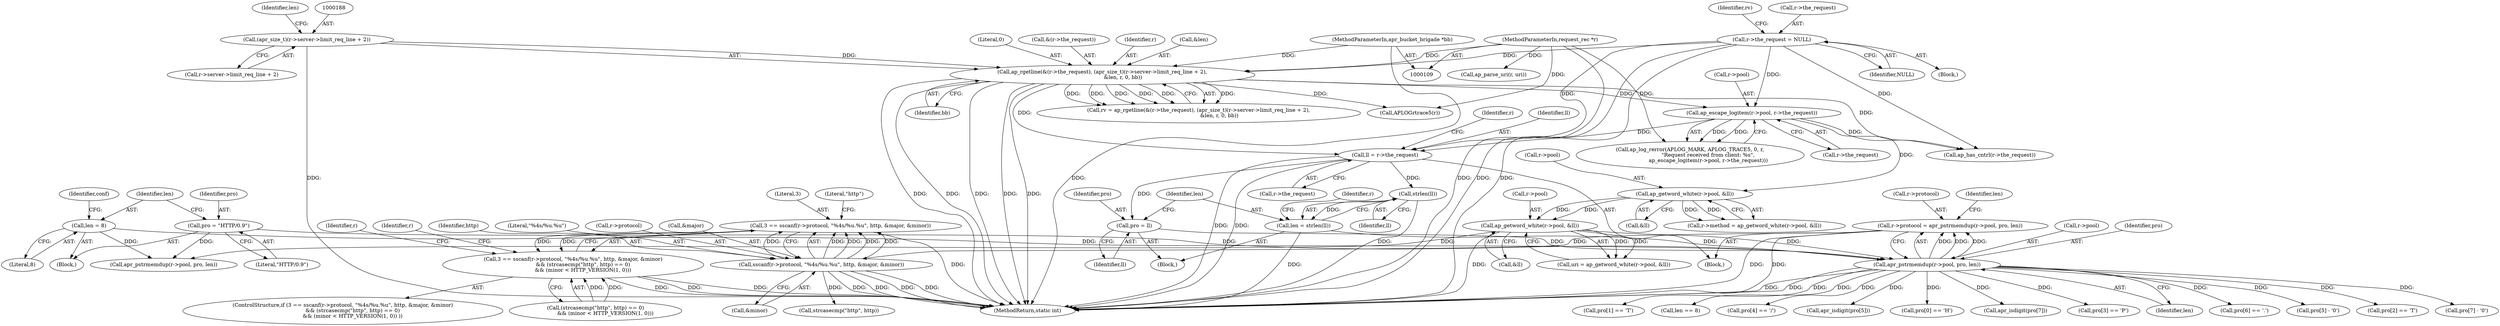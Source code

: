 digraph "0_httpd_6a974059190b8a0c7e499f4ab12fe108127099cb@API" {
"1000508" [label="(Call,3 == sscanf(r->protocol, \"%4s/%u.%u\", http, &major, &minor))"];
"1000510" [label="(Call,sscanf(r->protocol, \"%4s/%u.%u\", http, &major, &minor))"];
"1000415" [label="(Call,r->protocol = apr_pstrmemdup(r->pool, pro, len))"];
"1000419" [label="(Call,apr_pstrmemdup(r->pool, pro, len))"];
"1000305" [label="(Call,ap_getword_white(r->pool, &ll))"];
"1000297" [label="(Call,ap_getword_white(r->pool, &ll))"];
"1000276" [label="(Call,ap_escape_logitem(r->pool, r->the_request))"];
"1000175" [label="(Call,r->the_request = NULL)"];
"1000182" [label="(Call,ap_rgetline(&(r->the_request), (apr_size_t)(r->server->limit_req_line + 2),\n                         &len, r, 0, bb))"];
"1000187" [label="(Call,(apr_size_t)(r->server->limit_req_line + 2))"];
"1000110" [label="(MethodParameterIn,request_rec *r)"];
"1000111" [label="(MethodParameterIn,apr_bucket_brigade *bb)"];
"1000352" [label="(Call,pro = ll)"];
"1000288" [label="(Call,ll = r->the_request)"];
"1000366" [label="(Call,pro = \"HTTP/0.9\")"];
"1000355" [label="(Call,len = strlen(ll))"];
"1000357" [label="(Call,strlen(ll))"];
"1000369" [label="(Call,len = 8)"];
"1000507" [label="(Call,3 == sscanf(r->protocol, \"%4s/%u.%u\", http, &major, &minor)\n            && (strcasecmp(\"http\", http) == 0)\n            && (minor < HTTP_VERSION(1, 0)))"];
"1000388" [label="(Call,apr_pstrmemdup(r->pool, pro, len))"];
"1000443" [label="(Call,pro[2] == 'T')"];
"1000523" [label="(Literal,\"http\")"];
"1000277" [label="(Call,r->pool)"];
"1000420" [label="(Call,r->pool)"];
"1000507" [label="(Call,3 == sscanf(r->protocol, \"%4s/%u.%u\", http, &major, &minor)\n            && (strcasecmp(\"http\", http) == 0)\n            && (minor < HTTP_VERSION(1, 0)))"];
"1000367" [label="(Identifier,pro)"];
"1000416" [label="(Call,r->protocol)"];
"1000357" [label="(Call,strlen(ll))"];
"1000187" [label="(Call,(apr_size_t)(r->server->limit_req_line + 2))"];
"1000417" [label="(Identifier,r)"];
"1000369" [label="(Call,len = 8)"];
"1000183" [label="(Call,&(r->the_request))"];
"1000510" [label="(Call,sscanf(r->protocol, \"%4s/%u.%u\", http, &major, &minor))"];
"1000428" [label="(Identifier,len)"];
"1000375" [label="(Identifier,conf)"];
"1000301" [label="(Call,&ll)"];
"1000175" [label="(Call,r->the_request = NULL)"];
"1000371" [label="(Literal,8)"];
"1000298" [label="(Call,r->pool)"];
"1000180" [label="(Call,rv = ap_rgetline(&(r->the_request), (apr_size_t)(r->server->limit_req_line + 2),\n                         &len, r, 0, bb))"];
"1000297" [label="(Call,ap_getword_white(r->pool, &ll))"];
"1000355" [label="(Call,len = strlen(ll))"];
"1000506" [label="(ControlStructure,if (3 == sscanf(r->protocol, \"%4s/%u.%u\", http, &major, &minor)\n            && (strcasecmp(\"http\", http) == 0)\n            && (minor < HTTP_VERSION(1, 0)) ))"];
"1000179" [label="(Identifier,NULL)"];
"1000486" [label="(Call,pro[7] - '0')"];
"1000181" [label="(Identifier,rv)"];
"1000270" [label="(Call,ap_log_rerror(APLOG_MARK, APLOG_TRACE5, 0, r,\n                      \"Request received from client: %s\",\n                      ap_escape_logitem(r->pool, r->the_request)))"];
"1000339" [label="(Call,ap_parse_uri(r, uri))"];
"1000199" [label="(Literal,0)"];
"1000423" [label="(Identifier,pro)"];
"1000173" [label="(Block,)"];
"1000520" [label="(Call,(strcasecmp(\"http\", http) == 0)\n            && (minor < HTTP_VERSION(1, 0)))"];
"1000366" [label="(Call,pro = \"HTTP/0.9\")"];
"1000424" [label="(Identifier,len)"];
"1000198" [label="(Identifier,r)"];
"1000415" [label="(Call,r->protocol = apr_pstrmemdup(r->pool, pro, len))"];
"1000419" [label="(Call,apr_pstrmemdup(r->pool, pro, len))"];
"1000189" [label="(Call,r->server->limit_req_line + 2)"];
"1000306" [label="(Call,r->pool)"];
"1000352" [label="(Call,pro = ll)"];
"1000437" [label="(Call,pro[1] == 'T')"];
"1000635" [label="(MethodReturn,static int)"];
"1000303" [label="(Call,uri = ap_getword_white(r->pool, &ll))"];
"1000511" [label="(Call,r->protocol)"];
"1000543" [label="(Identifier,r)"];
"1000305" [label="(Call,ap_getword_white(r->pool, &ll))"];
"1000427" [label="(Call,len == 8)"];
"1000267" [label="(Call,APLOGrtrace5(r))"];
"1000455" [label="(Call,pro[4] == '/')"];
"1000461" [label="(Call,apr_isdigit(pro[5]))"];
"1000200" [label="(Identifier,bb)"];
"1000309" [label="(Call,&ll)"];
"1000534" [label="(Identifier,r)"];
"1000110" [label="(MethodParameterIn,request_rec *r)"];
"1000197" [label="(Identifier,len)"];
"1000176" [label="(Call,r->the_request)"];
"1000431" [label="(Call,pro[0] == 'H')"];
"1000290" [label="(Call,r->the_request)"];
"1000112" [label="(Block,)"];
"1000522" [label="(Call,strcasecmp(\"http\", http))"];
"1000516" [label="(Call,&major)"];
"1000346" [label="(Block,)"];
"1000518" [label="(Call,&minor)"];
"1000196" [label="(Call,&len)"];
"1000293" [label="(Call,r->method = ap_getword_white(r->pool, &ll))"];
"1000471" [label="(Call,apr_isdigit(pro[7]))"];
"1000449" [label="(Call,pro[3] == 'P')"];
"1000276" [label="(Call,ap_escape_logitem(r->pool, r->the_request))"];
"1000288" [label="(Call,ll = r->the_request)"];
"1000289" [label="(Identifier,ll)"];
"1000280" [label="(Call,r->the_request)"];
"1000368" [label="(Literal,\"HTTP/0.9\")"];
"1000509" [label="(Literal,3)"];
"1000295" [label="(Identifier,r)"];
"1000354" [label="(Identifier,ll)"];
"1000182" [label="(Call,ap_rgetline(&(r->the_request), (apr_size_t)(r->server->limit_req_line + 2),\n                         &len, r, 0, bb))"];
"1000514" [label="(Literal,\"%4s/%u.%u\")"];
"1000508" [label="(Call,3 == sscanf(r->protocol, \"%4s/%u.%u\", http, &major, &minor))"];
"1000466" [label="(Call,pro[6] == '.')"];
"1000515" [label="(Identifier,http)"];
"1000370" [label="(Identifier,len)"];
"1000356" [label="(Identifier,len)"];
"1000111" [label="(MethodParameterIn,apr_bucket_brigade *bb)"];
"1000358" [label="(Identifier,ll)"];
"1000556" [label="(Call,ap_has_cntrl(r->the_request))"];
"1000360" [label="(Block,)"];
"1000353" [label="(Identifier,pro)"];
"1000481" [label="(Call,pro[5] - '0')"];
"1000508" -> "1000507"  [label="AST: "];
"1000508" -> "1000510"  [label="CFG: "];
"1000509" -> "1000508"  [label="AST: "];
"1000510" -> "1000508"  [label="AST: "];
"1000523" -> "1000508"  [label="CFG: "];
"1000507" -> "1000508"  [label="CFG: "];
"1000508" -> "1000635"  [label="DDG: "];
"1000508" -> "1000507"  [label="DDG: "];
"1000508" -> "1000507"  [label="DDG: "];
"1000510" -> "1000508"  [label="DDG: "];
"1000510" -> "1000508"  [label="DDG: "];
"1000510" -> "1000508"  [label="DDG: "];
"1000510" -> "1000508"  [label="DDG: "];
"1000510" -> "1000508"  [label="DDG: "];
"1000510" -> "1000518"  [label="CFG: "];
"1000511" -> "1000510"  [label="AST: "];
"1000514" -> "1000510"  [label="AST: "];
"1000515" -> "1000510"  [label="AST: "];
"1000516" -> "1000510"  [label="AST: "];
"1000518" -> "1000510"  [label="AST: "];
"1000510" -> "1000635"  [label="DDG: "];
"1000510" -> "1000635"  [label="DDG: "];
"1000510" -> "1000635"  [label="DDG: "];
"1000510" -> "1000635"  [label="DDG: "];
"1000415" -> "1000510"  [label="DDG: "];
"1000510" -> "1000522"  [label="DDG: "];
"1000415" -> "1000112"  [label="AST: "];
"1000415" -> "1000419"  [label="CFG: "];
"1000416" -> "1000415"  [label="AST: "];
"1000419" -> "1000415"  [label="AST: "];
"1000428" -> "1000415"  [label="CFG: "];
"1000415" -> "1000635"  [label="DDG: "];
"1000415" -> "1000635"  [label="DDG: "];
"1000419" -> "1000415"  [label="DDG: "];
"1000419" -> "1000415"  [label="DDG: "];
"1000419" -> "1000415"  [label="DDG: "];
"1000419" -> "1000424"  [label="CFG: "];
"1000420" -> "1000419"  [label="AST: "];
"1000423" -> "1000419"  [label="AST: "];
"1000424" -> "1000419"  [label="AST: "];
"1000419" -> "1000635"  [label="DDG: "];
"1000419" -> "1000635"  [label="DDG: "];
"1000305" -> "1000419"  [label="DDG: "];
"1000352" -> "1000419"  [label="DDG: "];
"1000366" -> "1000419"  [label="DDG: "];
"1000355" -> "1000419"  [label="DDG: "];
"1000369" -> "1000419"  [label="DDG: "];
"1000419" -> "1000427"  [label="DDG: "];
"1000419" -> "1000431"  [label="DDG: "];
"1000419" -> "1000437"  [label="DDG: "];
"1000419" -> "1000443"  [label="DDG: "];
"1000419" -> "1000449"  [label="DDG: "];
"1000419" -> "1000455"  [label="DDG: "];
"1000419" -> "1000461"  [label="DDG: "];
"1000419" -> "1000466"  [label="DDG: "];
"1000419" -> "1000471"  [label="DDG: "];
"1000419" -> "1000481"  [label="DDG: "];
"1000419" -> "1000486"  [label="DDG: "];
"1000305" -> "1000303"  [label="AST: "];
"1000305" -> "1000309"  [label="CFG: "];
"1000306" -> "1000305"  [label="AST: "];
"1000309" -> "1000305"  [label="AST: "];
"1000303" -> "1000305"  [label="CFG: "];
"1000305" -> "1000635"  [label="DDG: "];
"1000305" -> "1000303"  [label="DDG: "];
"1000305" -> "1000303"  [label="DDG: "];
"1000297" -> "1000305"  [label="DDG: "];
"1000297" -> "1000305"  [label="DDG: "];
"1000305" -> "1000388"  [label="DDG: "];
"1000297" -> "1000293"  [label="AST: "];
"1000297" -> "1000301"  [label="CFG: "];
"1000298" -> "1000297"  [label="AST: "];
"1000301" -> "1000297"  [label="AST: "];
"1000293" -> "1000297"  [label="CFG: "];
"1000297" -> "1000293"  [label="DDG: "];
"1000297" -> "1000293"  [label="DDG: "];
"1000276" -> "1000297"  [label="DDG: "];
"1000276" -> "1000270"  [label="AST: "];
"1000276" -> "1000280"  [label="CFG: "];
"1000277" -> "1000276"  [label="AST: "];
"1000280" -> "1000276"  [label="AST: "];
"1000270" -> "1000276"  [label="CFG: "];
"1000276" -> "1000270"  [label="DDG: "];
"1000276" -> "1000270"  [label="DDG: "];
"1000175" -> "1000276"  [label="DDG: "];
"1000182" -> "1000276"  [label="DDG: "];
"1000276" -> "1000288"  [label="DDG: "];
"1000276" -> "1000556"  [label="DDG: "];
"1000175" -> "1000173"  [label="AST: "];
"1000175" -> "1000179"  [label="CFG: "];
"1000176" -> "1000175"  [label="AST: "];
"1000179" -> "1000175"  [label="AST: "];
"1000181" -> "1000175"  [label="CFG: "];
"1000175" -> "1000635"  [label="DDG: "];
"1000175" -> "1000635"  [label="DDG: "];
"1000175" -> "1000182"  [label="DDG: "];
"1000175" -> "1000288"  [label="DDG: "];
"1000175" -> "1000556"  [label="DDG: "];
"1000182" -> "1000180"  [label="AST: "];
"1000182" -> "1000200"  [label="CFG: "];
"1000183" -> "1000182"  [label="AST: "];
"1000187" -> "1000182"  [label="AST: "];
"1000196" -> "1000182"  [label="AST: "];
"1000198" -> "1000182"  [label="AST: "];
"1000199" -> "1000182"  [label="AST: "];
"1000200" -> "1000182"  [label="AST: "];
"1000180" -> "1000182"  [label="CFG: "];
"1000182" -> "1000635"  [label="DDG: "];
"1000182" -> "1000635"  [label="DDG: "];
"1000182" -> "1000635"  [label="DDG: "];
"1000182" -> "1000635"  [label="DDG: "];
"1000182" -> "1000635"  [label="DDG: "];
"1000182" -> "1000180"  [label="DDG: "];
"1000182" -> "1000180"  [label="DDG: "];
"1000182" -> "1000180"  [label="DDG: "];
"1000182" -> "1000180"  [label="DDG: "];
"1000182" -> "1000180"  [label="DDG: "];
"1000182" -> "1000180"  [label="DDG: "];
"1000187" -> "1000182"  [label="DDG: "];
"1000110" -> "1000182"  [label="DDG: "];
"1000111" -> "1000182"  [label="DDG: "];
"1000182" -> "1000267"  [label="DDG: "];
"1000182" -> "1000288"  [label="DDG: "];
"1000182" -> "1000556"  [label="DDG: "];
"1000187" -> "1000189"  [label="CFG: "];
"1000188" -> "1000187"  [label="AST: "];
"1000189" -> "1000187"  [label="AST: "];
"1000197" -> "1000187"  [label="CFG: "];
"1000187" -> "1000635"  [label="DDG: "];
"1000110" -> "1000109"  [label="AST: "];
"1000110" -> "1000635"  [label="DDG: "];
"1000110" -> "1000267"  [label="DDG: "];
"1000110" -> "1000270"  [label="DDG: "];
"1000110" -> "1000339"  [label="DDG: "];
"1000111" -> "1000109"  [label="AST: "];
"1000111" -> "1000635"  [label="DDG: "];
"1000352" -> "1000346"  [label="AST: "];
"1000352" -> "1000354"  [label="CFG: "];
"1000353" -> "1000352"  [label="AST: "];
"1000354" -> "1000352"  [label="AST: "];
"1000356" -> "1000352"  [label="CFG: "];
"1000288" -> "1000352"  [label="DDG: "];
"1000288" -> "1000112"  [label="AST: "];
"1000288" -> "1000290"  [label="CFG: "];
"1000289" -> "1000288"  [label="AST: "];
"1000290" -> "1000288"  [label="AST: "];
"1000295" -> "1000288"  [label="CFG: "];
"1000288" -> "1000635"  [label="DDG: "];
"1000288" -> "1000635"  [label="DDG: "];
"1000288" -> "1000357"  [label="DDG: "];
"1000366" -> "1000360"  [label="AST: "];
"1000366" -> "1000368"  [label="CFG: "];
"1000367" -> "1000366"  [label="AST: "];
"1000368" -> "1000366"  [label="AST: "];
"1000370" -> "1000366"  [label="CFG: "];
"1000366" -> "1000388"  [label="DDG: "];
"1000355" -> "1000346"  [label="AST: "];
"1000355" -> "1000357"  [label="CFG: "];
"1000356" -> "1000355"  [label="AST: "];
"1000357" -> "1000355"  [label="AST: "];
"1000417" -> "1000355"  [label="CFG: "];
"1000355" -> "1000635"  [label="DDG: "];
"1000357" -> "1000355"  [label="DDG: "];
"1000357" -> "1000358"  [label="CFG: "];
"1000358" -> "1000357"  [label="AST: "];
"1000357" -> "1000635"  [label="DDG: "];
"1000369" -> "1000360"  [label="AST: "];
"1000369" -> "1000371"  [label="CFG: "];
"1000370" -> "1000369"  [label="AST: "];
"1000371" -> "1000369"  [label="AST: "];
"1000375" -> "1000369"  [label="CFG: "];
"1000369" -> "1000388"  [label="DDG: "];
"1000507" -> "1000506"  [label="AST: "];
"1000507" -> "1000520"  [label="CFG: "];
"1000520" -> "1000507"  [label="AST: "];
"1000534" -> "1000507"  [label="CFG: "];
"1000543" -> "1000507"  [label="CFG: "];
"1000507" -> "1000635"  [label="DDG: "];
"1000507" -> "1000635"  [label="DDG: "];
"1000507" -> "1000635"  [label="DDG: "];
"1000520" -> "1000507"  [label="DDG: "];
"1000520" -> "1000507"  [label="DDG: "];
}
